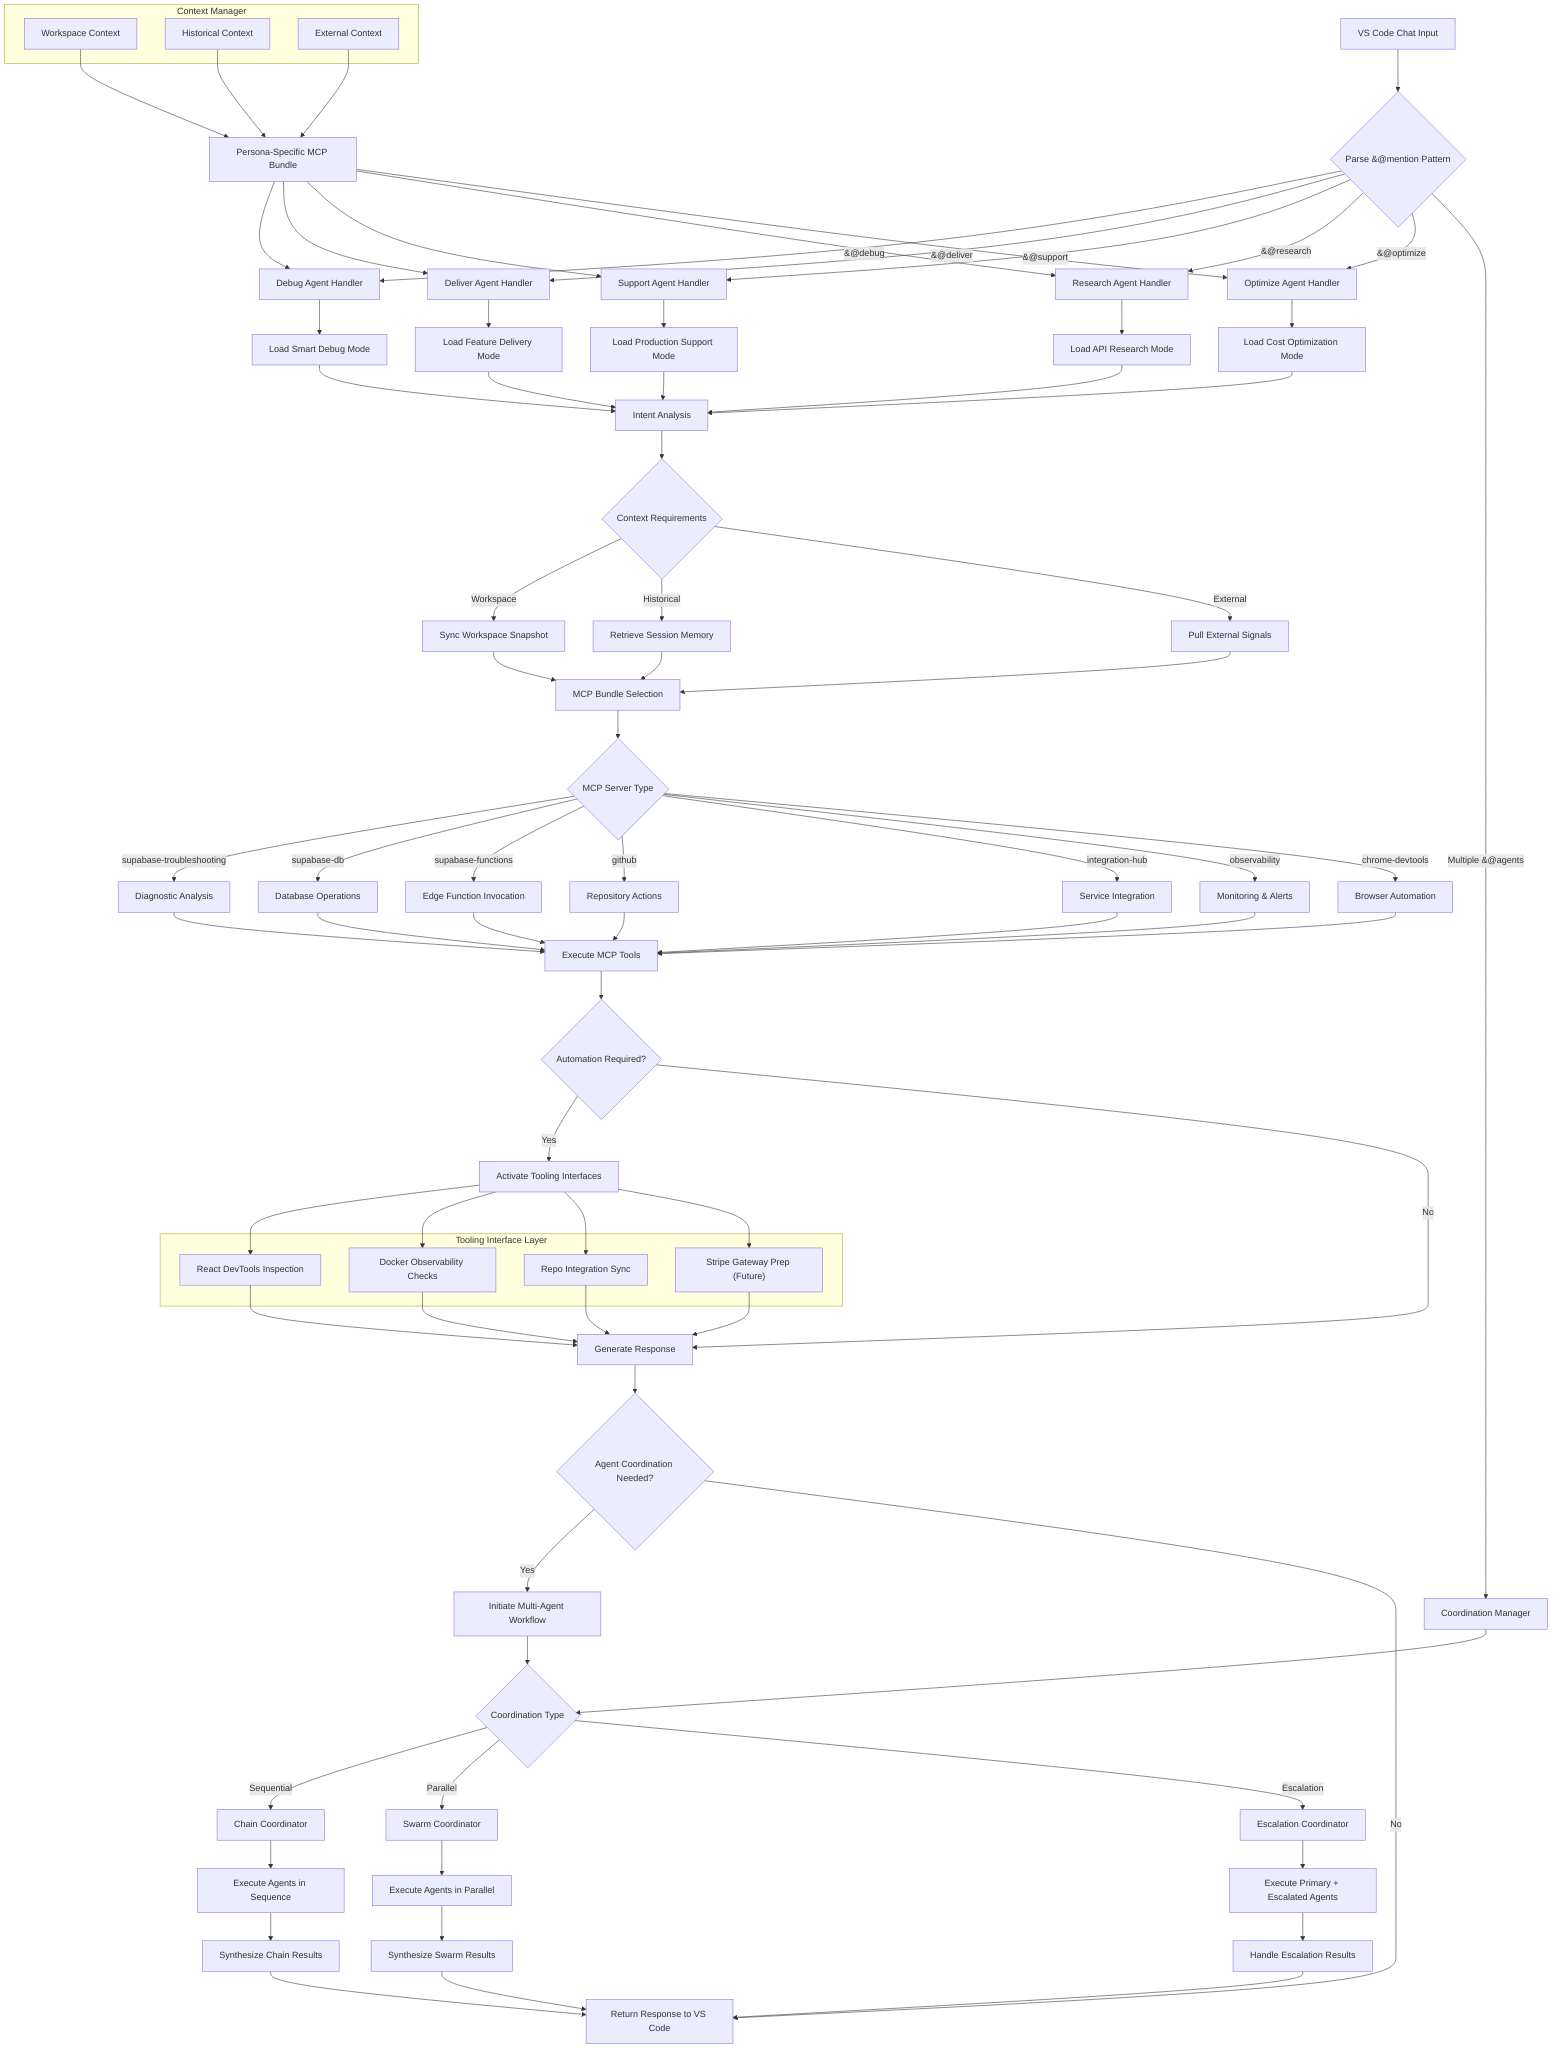%% config: theme: dark, layout: dagre
flowchart TD
	A[VS Code Chat Input] --> B{Parse &#64;mention Pattern}
	B --> |&#64;debug| C[Debug Agent Handler]
	B --> |&#64;deliver| D[Deliver Agent Handler]
	B --> |&#64;support| E[Support Agent Handler]
	B --> |&#64;research| F[Research Agent Handler]
	B --> |&#64;optimize| G[Optimize Agent Handler]
	B --> |Multiple &#64;agents| H[Coordination Manager]

	subgraph Context Manager
		CM1[Workspace Context]
		CM2[Historical Context]
		CM3[External Context]
	end

	CM1 --> N1[Persona-Specific MCP Bundle]
	CM2 --> N1
	CM3 --> N1

	N1 --> C
	N1 --> D
	N1 --> E
	N1 --> F
	N1 --> G

	C --> C1[Load Smart Debug Mode]
	D --> D1[Load Feature Delivery Mode]
	E --> E1[Load Production Support Mode]
	F --> F1[Load API Research Mode]
	G --> G1[Load Cost Optimization Mode]

	C1 --> I[Intent Analysis]
	D1 --> I
	E1 --> I
	F1 --> I
	G1 --> I

	I --> J{Context Requirements}
	J --> |Workspace| K[Sync Workspace Snapshot]
	J --> |Historical| L[Retrieve Session Memory]
	J --> |External| M[Pull External Signals]

	K --> N[MCP Bundle Selection]
	L --> N
	M --> N

	N --> O{MCP Server Type}
	O --> |supabase-troubleshooting| P1[Diagnostic Analysis]
	O --> |supabase-db| P2[Database Operations]
	O --> |supabase-functions| P7[Edge Function Invocation]
	O --> |github| P3[Repository Actions]
	O --> |integration-hub| P4[Service Integration]
	O --> |observability| P5[Monitoring & Alerts]
	O --> |chrome-devtools| P6[Browser Automation]

	P1 --> Q[Execute MCP Tools]
	P2 --> Q
	P3 --> Q
	P4 --> Q
	P5 --> Q
	P6 --> Q
	P7 --> Q

	Q --> R{Automation Required?}
	R --> |Yes| S[Activate Tooling Interfaces]
	R --> |No| T[Generate Response]

	subgraph Tooling_Interface_Layer["Tooling Interface Layer"]
		S1["React DevTools Inspection"]
		S2["Docker Observability Checks"]
		S3["Repo Integration Sync"]
		S4["Stripe Gateway Prep (Future)"]
	end

	S --> S1
	S --> S2
	S --> S3
	S --> S4
	S1 --> T
	S2 --> T
	S3 --> T
	S4 --> T

	T --> U{Agent Coordination Needed?}
	U --> |Yes| V[Initiate Multi-Agent Workflow]
	U --> |No| W[Return Response to VS Code]

	H --> X{Coordination Type}
	X --> |Sequential| Y[Chain Coordinator]
	X --> |Parallel| Z[Swarm Coordinator]
	X --> |Escalation| AA[Escalation Coordinator]

	Y --> Y1[Execute Agents in Sequence]
	Z --> Z1[Execute Agents in Parallel]
	AA --> AA1[Execute Primary + Escalated Agents]

	Y1 --> Y2[Synthesize Chain Results]
	Z1 --> Z2[Synthesize Swarm Results]
	AA1 --> AA2[Handle Escalation Results]

	V --> X
	Y2 --> W
	Z2 --> W
	AA2 --> W